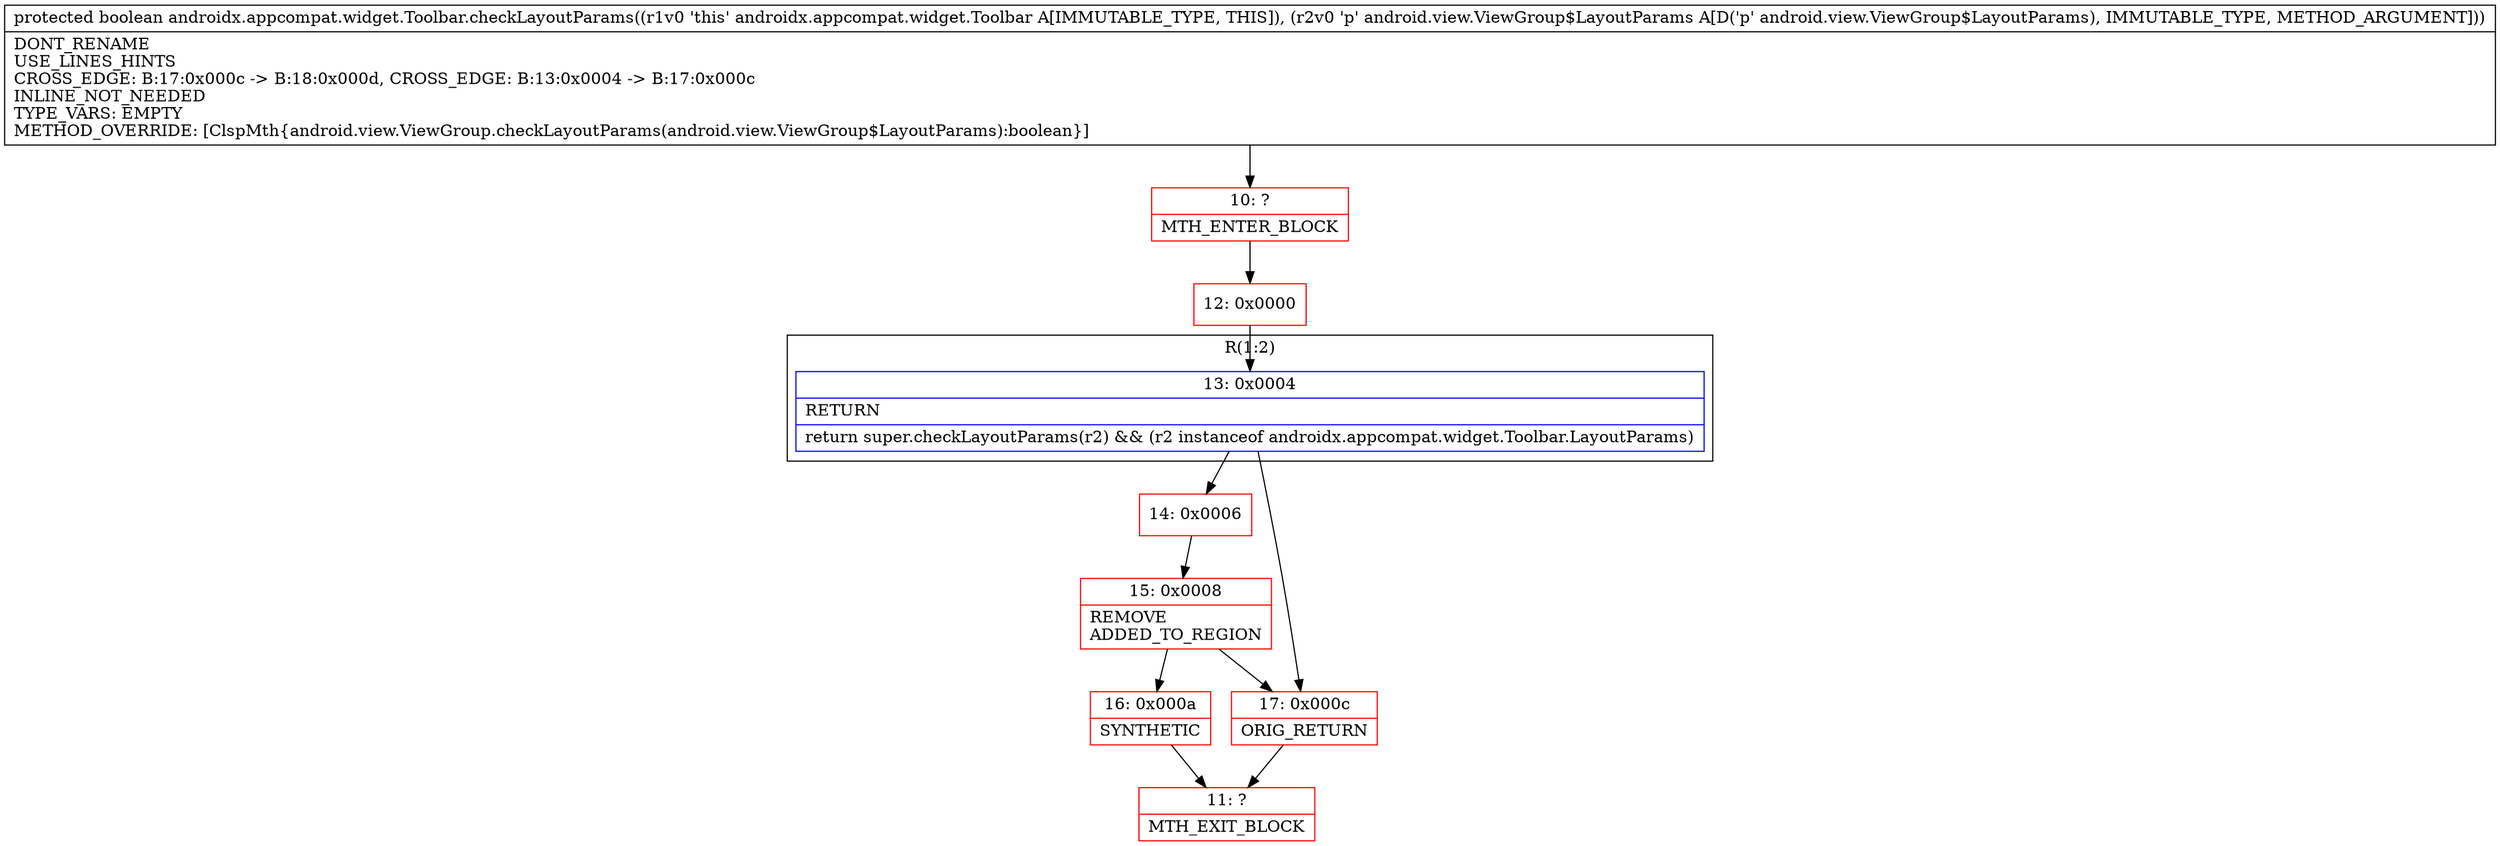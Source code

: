 digraph "CFG forandroidx.appcompat.widget.Toolbar.checkLayoutParams(Landroid\/view\/ViewGroup$LayoutParams;)Z" {
subgraph cluster_Region_142487192 {
label = "R(1:2)";
node [shape=record,color=blue];
Node_13 [shape=record,label="{13\:\ 0x0004|RETURN\l|return super.checkLayoutParams(r2) && (r2 instanceof androidx.appcompat.widget.Toolbar.LayoutParams)\l}"];
}
Node_10 [shape=record,color=red,label="{10\:\ ?|MTH_ENTER_BLOCK\l}"];
Node_12 [shape=record,color=red,label="{12\:\ 0x0000}"];
Node_14 [shape=record,color=red,label="{14\:\ 0x0006}"];
Node_15 [shape=record,color=red,label="{15\:\ 0x0008|REMOVE\lADDED_TO_REGION\l}"];
Node_16 [shape=record,color=red,label="{16\:\ 0x000a|SYNTHETIC\l}"];
Node_11 [shape=record,color=red,label="{11\:\ ?|MTH_EXIT_BLOCK\l}"];
Node_17 [shape=record,color=red,label="{17\:\ 0x000c|ORIG_RETURN\l}"];
MethodNode[shape=record,label="{protected boolean androidx.appcompat.widget.Toolbar.checkLayoutParams((r1v0 'this' androidx.appcompat.widget.Toolbar A[IMMUTABLE_TYPE, THIS]), (r2v0 'p' android.view.ViewGroup$LayoutParams A[D('p' android.view.ViewGroup$LayoutParams), IMMUTABLE_TYPE, METHOD_ARGUMENT]))  | DONT_RENAME\lUSE_LINES_HINTS\lCROSS_EDGE: B:17:0x000c \-\> B:18:0x000d, CROSS_EDGE: B:13:0x0004 \-\> B:17:0x000c\lINLINE_NOT_NEEDED\lTYPE_VARS: EMPTY\lMETHOD_OVERRIDE: [ClspMth\{android.view.ViewGroup.checkLayoutParams(android.view.ViewGroup$LayoutParams):boolean\}]\l}"];
MethodNode -> Node_10;Node_13 -> Node_14;
Node_13 -> Node_17;
Node_10 -> Node_12;
Node_12 -> Node_13;
Node_14 -> Node_15;
Node_15 -> Node_16;
Node_15 -> Node_17;
Node_16 -> Node_11;
Node_17 -> Node_11;
}

